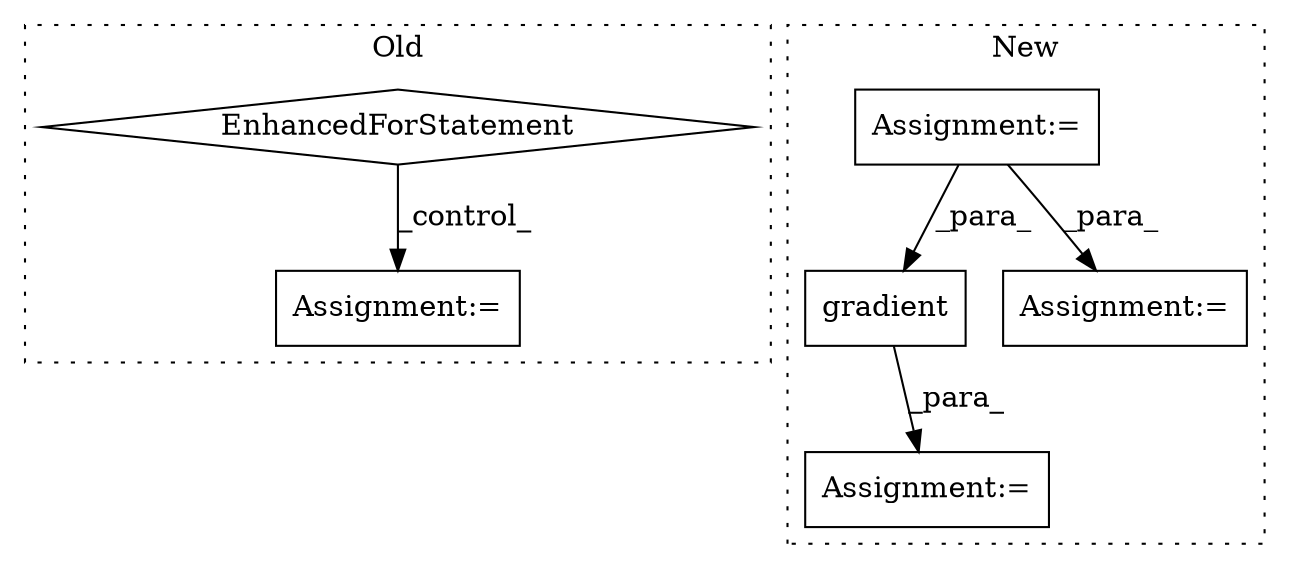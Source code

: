 digraph G {
subgraph cluster0 {
1 [label="EnhancedForStatement" a="70" s="12182,12295" l="73,2" shape="diamond"];
4 [label="Assignment:=" a="7" s="12672" l="1" shape="box"];
label = "Old";
style="dotted";
}
subgraph cluster1 {
2 [label="gradient" a="32" s="12605,12635" l="9,1" shape="box"];
3 [label="Assignment:=" a="7" s="12599" l="1" shape="box"];
5 [label="Assignment:=" a="7" s="12094" l="1" shape="box"];
6 [label="Assignment:=" a="7" s="12731" l="1" shape="box"];
label = "New";
style="dotted";
}
1 -> 4 [label="_control_"];
2 -> 3 [label="_para_"];
5 -> 2 [label="_para_"];
5 -> 6 [label="_para_"];
}